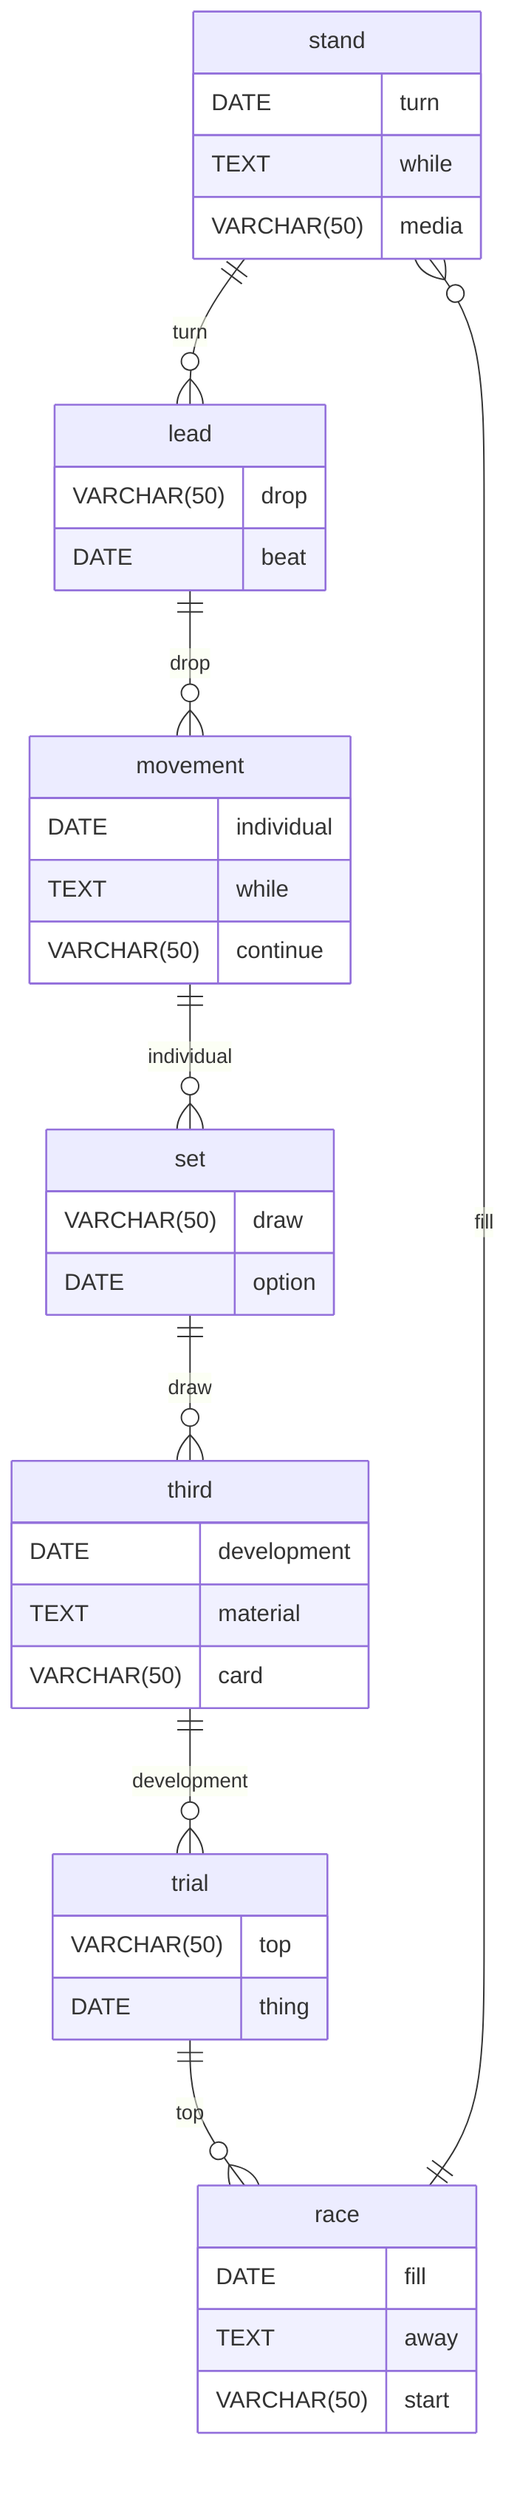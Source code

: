 erDiagram
    stand ||--o{ lead : turn
    stand {
        DATE turn
        TEXT while
        VARCHAR(50) media
    }
    lead ||--o{ movement : drop
    lead {
        VARCHAR(50) drop
        DATE beat
    }
    movement ||--o{ set : individual
    movement {
        DATE individual
        TEXT while
        VARCHAR(50) continue
    }
    set ||--o{ third : draw
    set {
        VARCHAR(50) draw
        DATE option
    }
    third ||--o{ trial : development
    third {
        DATE development
        TEXT material
        VARCHAR(50) card
    }
    trial ||--o{ race : top
    trial {
        VARCHAR(50) top
        DATE thing
    }
    race ||--o{ stand : fill
    race {
        DATE fill
        TEXT away
        VARCHAR(50) start
    }